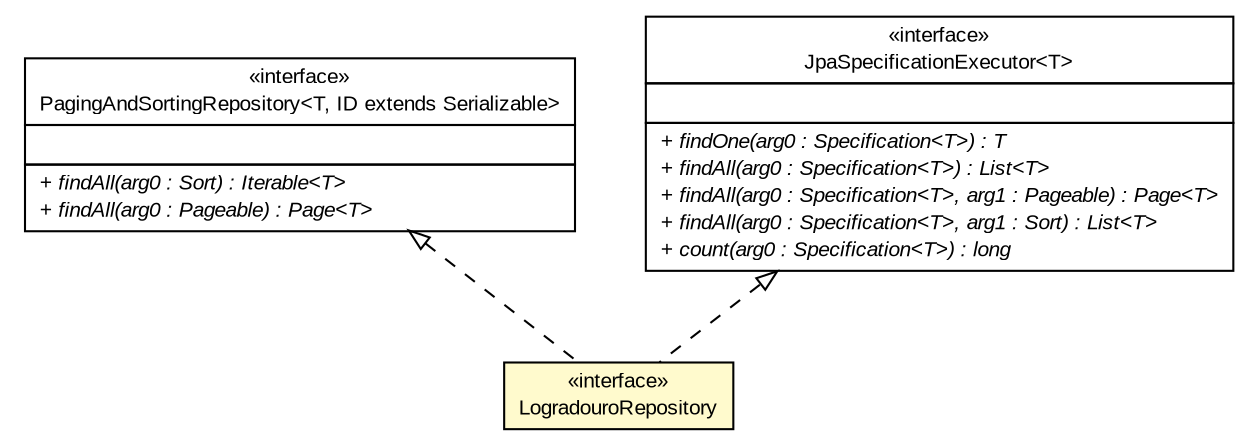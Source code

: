 #!/usr/local/bin/dot
#
# Class diagram 
# Generated by UMLGraph version R5_6 (http://www.umlgraph.org/)
#

digraph G {
	edge [fontname="arial",fontsize=10,labelfontname="arial",labelfontsize=10];
	node [fontname="arial",fontsize=10,shape=plaintext];
	nodesep=0.25;
	ranksep=0.5;
	// br.gov.to.sefaz.par.gestao.persistence.repository.LogradouroRepository
	c649602 [label=<<table title="br.gov.to.sefaz.par.gestao.persistence.repository.LogradouroRepository" border="0" cellborder="1" cellspacing="0" cellpadding="2" port="p" bgcolor="lemonChiffon" href="./LogradouroRepository.html">
		<tr><td><table border="0" cellspacing="0" cellpadding="1">
<tr><td align="center" balign="center"> &#171;interface&#187; </td></tr>
<tr><td align="center" balign="center"> LogradouroRepository </td></tr>
		</table></td></tr>
		</table>>, URL="./LogradouroRepository.html", fontname="arial", fontcolor="black", fontsize=10.0];
	//br.gov.to.sefaz.par.gestao.persistence.repository.LogradouroRepository implements org.springframework.data.repository.PagingAndSortingRepository<T, ID extends java.io.Serializable>
	c650354:p -> c649602:p [dir=back,arrowtail=empty,style=dashed];
	//br.gov.to.sefaz.par.gestao.persistence.repository.LogradouroRepository implements org.springframework.data.jpa.repository.JpaSpecificationExecutor<T>
	c650355:p -> c649602:p [dir=back,arrowtail=empty,style=dashed];
	// org.springframework.data.jpa.repository.JpaSpecificationExecutor<T>
	c650355 [label=<<table title="org.springframework.data.jpa.repository.JpaSpecificationExecutor" border="0" cellborder="1" cellspacing="0" cellpadding="2" port="p" href="http://java.sun.com/j2se/1.4.2/docs/api/org/springframework/data/jpa/repository/JpaSpecificationExecutor.html">
		<tr><td><table border="0" cellspacing="0" cellpadding="1">
<tr><td align="center" balign="center"> &#171;interface&#187; </td></tr>
<tr><td align="center" balign="center"> JpaSpecificationExecutor&lt;T&gt; </td></tr>
		</table></td></tr>
		<tr><td><table border="0" cellspacing="0" cellpadding="1">
<tr><td align="left" balign="left">  </td></tr>
		</table></td></tr>
		<tr><td><table border="0" cellspacing="0" cellpadding="1">
<tr><td align="left" balign="left"><font face="arial italic" point-size="10.0"> + findOne(arg0 : Specification&lt;T&gt;) : T </font></td></tr>
<tr><td align="left" balign="left"><font face="arial italic" point-size="10.0"> + findAll(arg0 : Specification&lt;T&gt;) : List&lt;T&gt; </font></td></tr>
<tr><td align="left" balign="left"><font face="arial italic" point-size="10.0"> + findAll(arg0 : Specification&lt;T&gt;, arg1 : Pageable) : Page&lt;T&gt; </font></td></tr>
<tr><td align="left" balign="left"><font face="arial italic" point-size="10.0"> + findAll(arg0 : Specification&lt;T&gt;, arg1 : Sort) : List&lt;T&gt; </font></td></tr>
<tr><td align="left" balign="left"><font face="arial italic" point-size="10.0"> + count(arg0 : Specification&lt;T&gt;) : long </font></td></tr>
		</table></td></tr>
		</table>>, URL="http://java.sun.com/j2se/1.4.2/docs/api/org/springframework/data/jpa/repository/JpaSpecificationExecutor.html", fontname="arial", fontcolor="black", fontsize=10.0];
	// org.springframework.data.repository.PagingAndSortingRepository<T, ID extends java.io.Serializable>
	c650354 [label=<<table title="org.springframework.data.repository.PagingAndSortingRepository" border="0" cellborder="1" cellspacing="0" cellpadding="2" port="p" href="http://java.sun.com/j2se/1.4.2/docs/api/org/springframework/data/repository/PagingAndSortingRepository.html">
		<tr><td><table border="0" cellspacing="0" cellpadding="1">
<tr><td align="center" balign="center"> &#171;interface&#187; </td></tr>
<tr><td align="center" balign="center"> PagingAndSortingRepository&lt;T, ID extends Serializable&gt; </td></tr>
		</table></td></tr>
		<tr><td><table border="0" cellspacing="0" cellpadding="1">
<tr><td align="left" balign="left">  </td></tr>
		</table></td></tr>
		<tr><td><table border="0" cellspacing="0" cellpadding="1">
<tr><td align="left" balign="left"><font face="arial italic" point-size="10.0"> + findAll(arg0 : Sort) : Iterable&lt;T&gt; </font></td></tr>
<tr><td align="left" balign="left"><font face="arial italic" point-size="10.0"> + findAll(arg0 : Pageable) : Page&lt;T&gt; </font></td></tr>
		</table></td></tr>
		</table>>, URL="http://java.sun.com/j2se/1.4.2/docs/api/org/springframework/data/repository/PagingAndSortingRepository.html", fontname="arial", fontcolor="black", fontsize=10.0];
}

